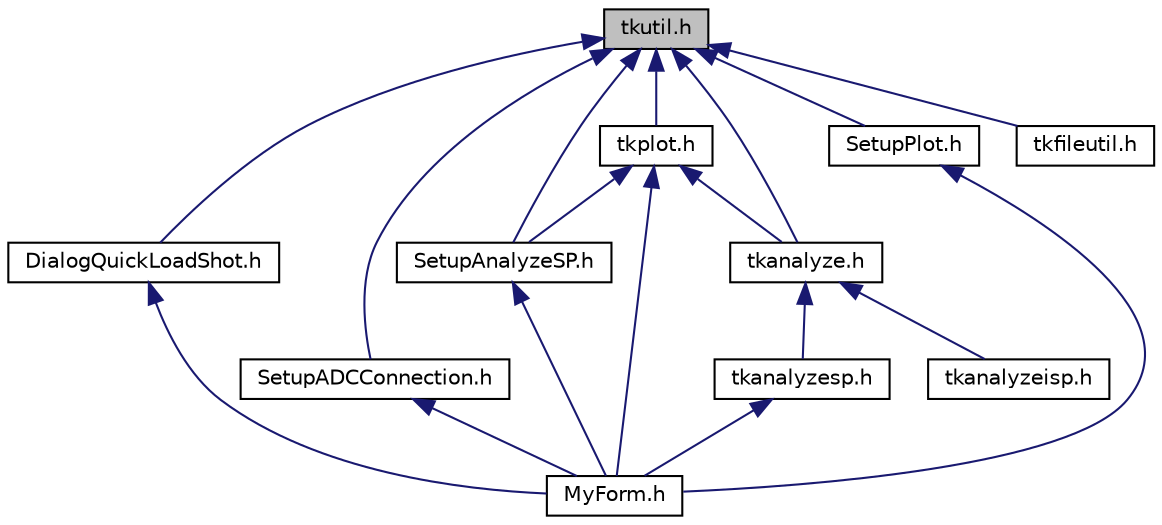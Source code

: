 digraph "tkutil.h"
{
  edge [fontname="Helvetica",fontsize="10",labelfontname="Helvetica",labelfontsize="10"];
  node [fontname="Helvetica",fontsize="10",shape=record];
  Node6 [label="tkutil.h",height=0.2,width=0.4,color="black", fillcolor="grey75", style="filled", fontcolor="black"];
  Node6 -> Node7 [dir="back",color="midnightblue",fontsize="10",style="solid"];
  Node7 [label="DialogQuickLoadShot.h",height=0.2,width=0.4,color="black", fillcolor="white", style="filled",URL="$_dialog_quick_load_shot_8h_source.html"];
  Node7 -> Node8 [dir="back",color="midnightblue",fontsize="10",style="solid"];
  Node8 [label="MyForm.h",height=0.2,width=0.4,color="black", fillcolor="white", style="filled",URL="$_my_form_8h_source.html"];
  Node6 -> Node9 [dir="back",color="midnightblue",fontsize="10",style="solid"];
  Node9 [label="SetupADCConnection.h",height=0.2,width=0.4,color="black", fillcolor="white", style="filled",URL="$_setup_a_d_c_connection_8h_source.html"];
  Node9 -> Node8 [dir="back",color="midnightblue",fontsize="10",style="solid"];
  Node6 -> Node10 [dir="back",color="midnightblue",fontsize="10",style="solid"];
  Node10 [label="SetupAnalyzeSP.h",height=0.2,width=0.4,color="black", fillcolor="white", style="filled",URL="$_setup_analyze_s_p_8h_source.html"];
  Node10 -> Node8 [dir="back",color="midnightblue",fontsize="10",style="solid"];
  Node6 -> Node11 [dir="back",color="midnightblue",fontsize="10",style="solid"];
  Node11 [label="tkplot.h",height=0.2,width=0.4,color="black", fillcolor="white", style="filled",URL="$tkplot_8h_source.html"];
  Node11 -> Node10 [dir="back",color="midnightblue",fontsize="10",style="solid"];
  Node11 -> Node8 [dir="back",color="midnightblue",fontsize="10",style="solid"];
  Node11 -> Node12 [dir="back",color="midnightblue",fontsize="10",style="solid"];
  Node12 [label="tkanalyze.h",height=0.2,width=0.4,color="black", fillcolor="white", style="filled",URL="$tkanalyze_8h.html",tooltip="解析に必要な基底クラスを提供します。 個々の解析手法に応じて派生させてください。 "];
  Node12 -> Node13 [dir="back",color="midnightblue",fontsize="10",style="solid"];
  Node13 [label="tkanalyzesp.h",height=0.2,width=0.4,color="black", fillcolor="white", style="filled",URL="$tkanalyzesp_8h.html",tooltip="SP解析に必要なクラスを提供します。 個々の解析手法に応じて派生させてください。 "];
  Node13 -> Node8 [dir="back",color="midnightblue",fontsize="10",style="solid"];
  Node12 -> Node14 [dir="back",color="midnightblue",fontsize="10",style="solid"];
  Node14 [label="tkanalyzeisp.h",height=0.2,width=0.4,color="black", fillcolor="white", style="filled",URL="$tkanalyzeisp_8h.html",tooltip="ISP解析に必要なクラスを提供します。 個々の解析手法に応じて派生させてください。 "];
  Node6 -> Node15 [dir="back",color="midnightblue",fontsize="10",style="solid"];
  Node15 [label="SetupPlot.h",height=0.2,width=0.4,color="black", fillcolor="white", style="filled",URL="$_setup_plot_8h_source.html"];
  Node15 -> Node8 [dir="back",color="midnightblue",fontsize="10",style="solid"];
  Node6 -> Node12 [dir="back",color="midnightblue",fontsize="10",style="solid"];
  Node6 -> Node16 [dir="back",color="midnightblue",fontsize="10",style="solid"];
  Node16 [label="tkfileutil.h",height=0.2,width=0.4,color="black", fillcolor="white", style="filled",URL="$tkfileutil_8h.html",tooltip="便利な汎用関数等です。 "];
}

